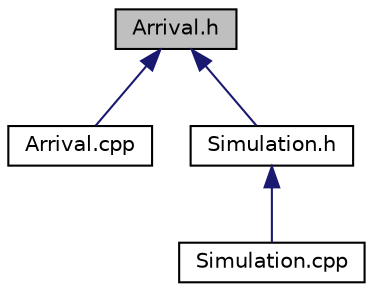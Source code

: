 digraph "Arrival.h"
{
 // LATEX_PDF_SIZE
  edge [fontname="Helvetica",fontsize="10",labelfontname="Helvetica",labelfontsize="10"];
  node [fontname="Helvetica",fontsize="10",shape=record];
  Node1 [label="Arrival.h",height=0.2,width=0.4,color="black", fillcolor="grey75", style="filled", fontcolor="black",tooltip="Classe Arrival."];
  Node1 -> Node2 [dir="back",color="midnightblue",fontsize="10",style="solid",fontname="Helvetica"];
  Node2 [label="Arrival.cpp",height=0.2,width=0.4,color="black", fillcolor="white", style="filled",URL="$_arrival_8cpp.html",tooltip="Classe Arrival."];
  Node1 -> Node3 [dir="back",color="midnightblue",fontsize="10",style="solid",fontname="Helvetica"];
  Node3 [label="Simulation.h",height=0.2,width=0.4,color="black", fillcolor="white", style="filled",URL="$_simulation_8h.html",tooltip="Classe Simulation."];
  Node3 -> Node4 [dir="back",color="midnightblue",fontsize="10",style="solid",fontname="Helvetica"];
  Node4 [label="Simulation.cpp",height=0.2,width=0.4,color="black", fillcolor="white", style="filled",URL="$_simulation_8cpp.html",tooltip="Classe Simulation."];
}
